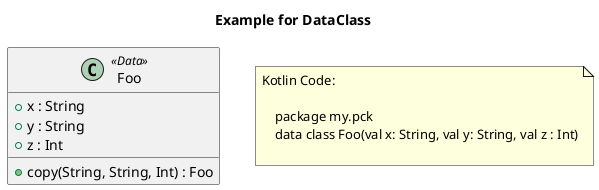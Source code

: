 @startuml
title Example for DataClass
'This file is generated by the GenerateExamplesForDoc test.

    'my.pck.Foo
    class "Foo" as my_pck_Foo <<Data>>{
        + x : String
		+ y : String
		+ z : Int
		+ copy(String, String, Int) : Foo
    }


'Inheritance relations

'Property relations

'Function relations

note as note_of_code
Kotlin Code:

    package my.pck
    data class Foo(val x: String, val y: String, val z : Int)
    
end note

@enduml

